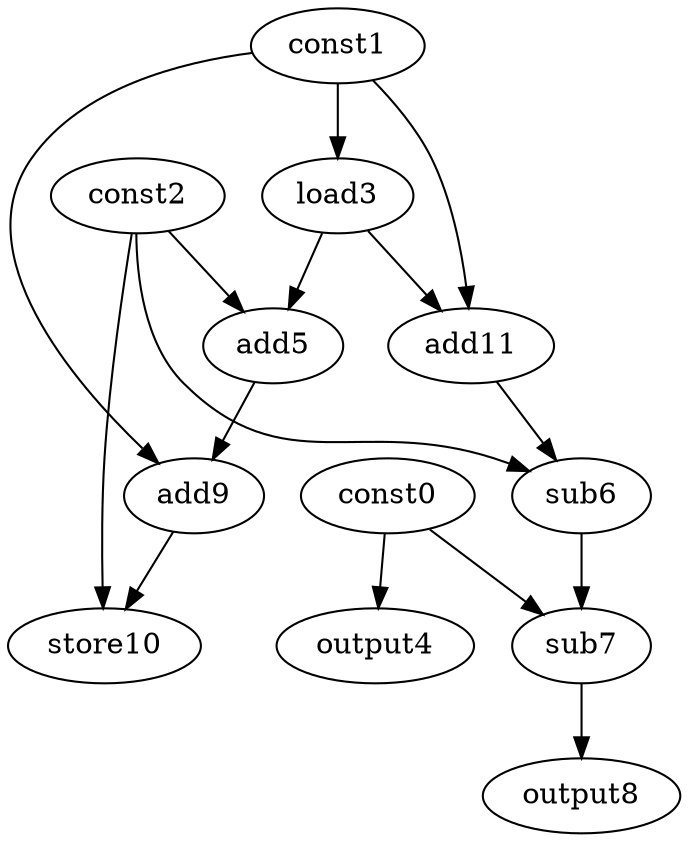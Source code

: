 digraph G { 
const0[opcode=const]; 
const1[opcode=const]; 
const2[opcode=const]; 
load3[opcode=load]; 
output4[opcode=output]; 
add5[opcode=add]; 
sub6[opcode=sub]; 
sub7[opcode=sub]; 
output8[opcode=output]; 
add9[opcode=add]; 
store10[opcode=store]; 
add11[opcode=add]; 
const1->load3[operand=0];
const0->output4[operand=0];
const2->add5[operand=0];
load3->add5[operand=1];
const1->add11[operand=0];
load3->add11[operand=1];
const2->sub6[operand=0];
add11->sub6[operand=1];
const1->add9[operand=0];
add5->add9[operand=1];
const0->sub7[operand=0];
sub6->sub7[operand=1];
add9->store10[operand=0];
const2->store10[operand=1];
sub7->output8[operand=0];
}
